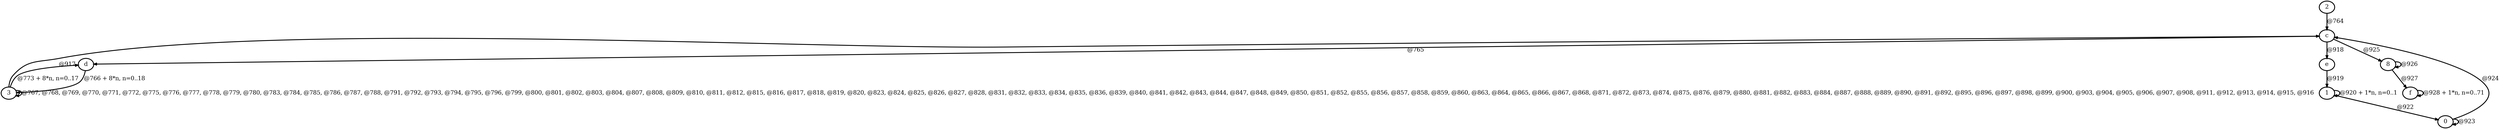 digraph G {
        node [style=rounded, penwidth=3, fontsize=20, shape=oval];
        "2" -> "c" [label="@764", color=black,arrowsize=1,style=bold,penwidth=3,fontsize=20];
"c" -> "d" [label="@765", color=black,arrowsize=1,style=bold,penwidth=3,fontsize=20];
"d" -> "3" [label="@766 + 8*n, n=0..18", color=black,arrowsize=1,style=bold,penwidth=3,fontsize=20];
"3" -> "3" [label="@767, @768, @769, @770, @771, @772, @775, @776, @777, @778, @779, @780, @783, @784, @785, @786, @787, @788, @791, @792, @793, @794, @795, @796, @799, @800, @801, @802, @803, @804, @807, @808, @809, @810, @811, @812, @815, @816, @817, @818, @819, @820, @823, @824, @825, @826, @827, @828, @831, @832, @833, @834, @835, @836, @839, @840, @841, @842, @843, @844, @847, @848, @849, @850, @851, @852, @855, @856, @857, @858, @859, @860, @863, @864, @865, @866, @867, @868, @871, @872, @873, @874, @875, @876, @879, @880, @881, @882, @883, @884, @887, @888, @889, @890, @891, @892, @895, @896, @897, @898, @899, @900, @903, @904, @905, @906, @907, @908, @911, @912, @913, @914, @915, @916", color=black,arrowsize=1,style=bold,penwidth=3,fontsize=20];
"3" -> "d" [label="@773 + 8*n, n=0..17", color=black,arrowsize=1,style=bold,penwidth=3,fontsize=20];
"3" -> "c" [label="@917", color=black,arrowsize=1,style=bold,penwidth=3,fontsize=20];
"c" -> "e" [label="@918", color=black,arrowsize=1,style=bold,penwidth=3,fontsize=20];
"e" -> "1" [label="@919", color=black,arrowsize=1,style=bold,penwidth=3,fontsize=20];
"1" -> "1" [label="@920 + 1*n, n=0..1", color=black,arrowsize=1,style=bold,penwidth=3,fontsize=20];
"1" -> "0" [label="@922", color=black,arrowsize=1,style=bold,penwidth=3,fontsize=20];
"0" -> "0" [label="@923", color=black,arrowsize=1,style=bold,penwidth=3,fontsize=20];
"0" -> "c" [label="@924", color=black,arrowsize=1,style=bold,penwidth=3,fontsize=20];
"c" -> "8" [label="@925", color=black,arrowsize=1,style=bold,penwidth=3,fontsize=20];
"8" -> "8" [label="@926", color=black,arrowsize=1,style=bold,penwidth=3,fontsize=20];
"8" -> "f" [label="@927", color=black,arrowsize=1,style=bold,penwidth=3,fontsize=20];
"f" -> "f" [label="@928 + 1*n, n=0..71", color=black,arrowsize=1,style=bold,penwidth=3,fontsize=20];
}
